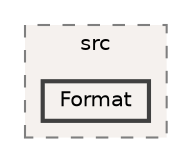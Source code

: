 digraph "/run/media/null/Lepton/Format/src/Format"
{
 // LATEX_PDF_SIZE
  bgcolor="transparent";
  edge [fontname=Helvetica,fontsize=10,labelfontname=Helvetica,labelfontsize=10];
  node [fontname=Helvetica,fontsize=10,shape=box,height=0.2,width=0.4];
  compound=true
  subgraph clusterdir_ec18f9aeea8d329eef99fb682f746fca {
    graph [ bgcolor="#f5f1ee", pencolor="grey50", label="src", fontname=Helvetica,fontsize=10 style="filled,dashed", URL="dir_ec18f9aeea8d329eef99fb682f746fca.html",tooltip=""]
  dir_35ba0fc37d91f527d5f74a1bf219e74c [label="Format", fillcolor="#f5f1ee", color="grey25", style="filled,bold", URL="dir_35ba0fc37d91f527d5f74a1bf219e74c.html",tooltip=""];
  }
}
